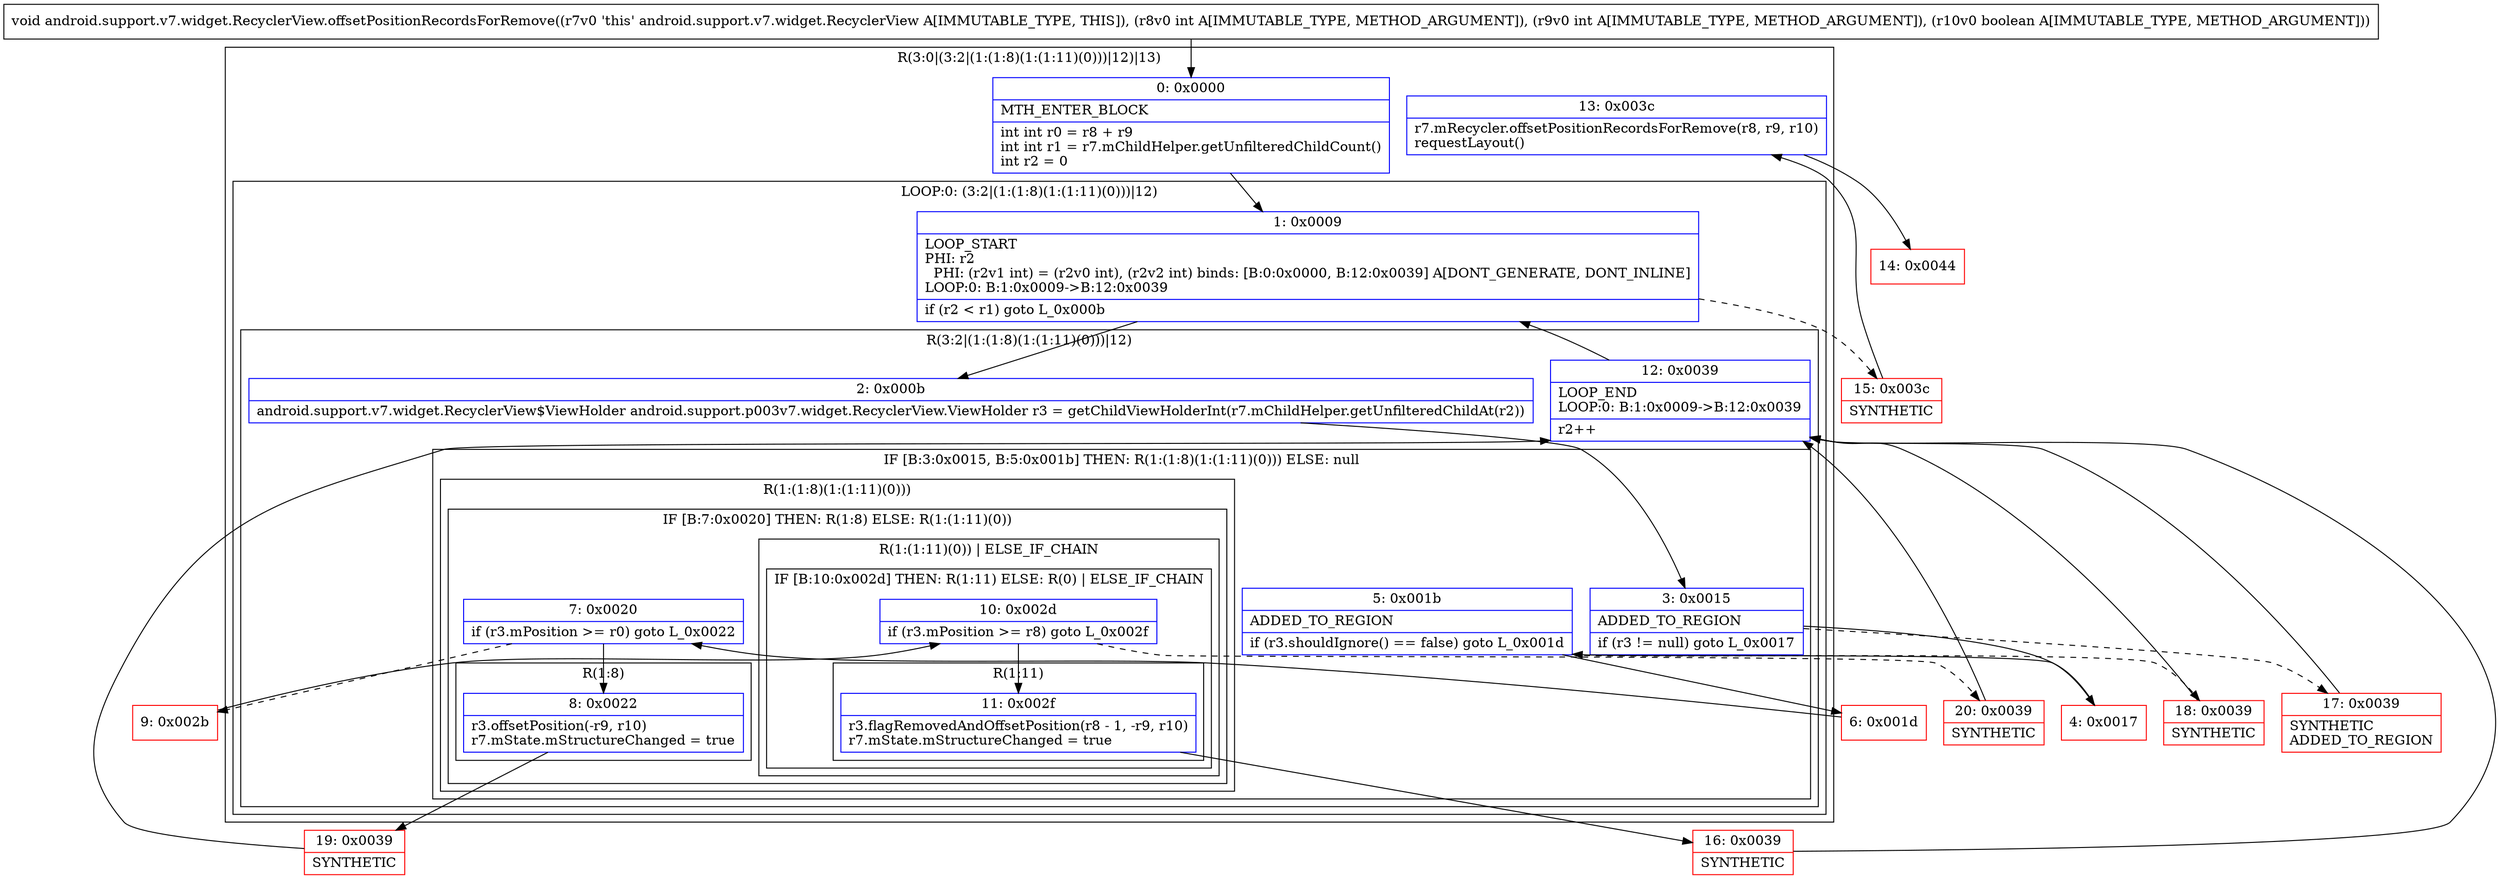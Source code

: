 digraph "CFG forandroid.support.v7.widget.RecyclerView.offsetPositionRecordsForRemove(IIZ)V" {
subgraph cluster_Region_326637942 {
label = "R(3:0|(3:2|(1:(1:8)(1:(1:11)(0)))|12)|13)";
node [shape=record,color=blue];
Node_0 [shape=record,label="{0\:\ 0x0000|MTH_ENTER_BLOCK\l|int int r0 = r8 + r9\lint int r1 = r7.mChildHelper.getUnfilteredChildCount()\lint r2 = 0\l}"];
subgraph cluster_LoopRegion_281998977 {
label = "LOOP:0: (3:2|(1:(1:8)(1:(1:11)(0)))|12)";
node [shape=record,color=blue];
Node_1 [shape=record,label="{1\:\ 0x0009|LOOP_START\lPHI: r2 \l  PHI: (r2v1 int) = (r2v0 int), (r2v2 int) binds: [B:0:0x0000, B:12:0x0039] A[DONT_GENERATE, DONT_INLINE]\lLOOP:0: B:1:0x0009\-\>B:12:0x0039\l|if (r2 \< r1) goto L_0x000b\l}"];
subgraph cluster_Region_1430456435 {
label = "R(3:2|(1:(1:8)(1:(1:11)(0)))|12)";
node [shape=record,color=blue];
Node_2 [shape=record,label="{2\:\ 0x000b|android.support.v7.widget.RecyclerView$ViewHolder android.support.p003v7.widget.RecyclerView.ViewHolder r3 = getChildViewHolderInt(r7.mChildHelper.getUnfilteredChildAt(r2))\l}"];
subgraph cluster_IfRegion_111351812 {
label = "IF [B:3:0x0015, B:5:0x001b] THEN: R(1:(1:8)(1:(1:11)(0))) ELSE: null";
node [shape=record,color=blue];
Node_3 [shape=record,label="{3\:\ 0x0015|ADDED_TO_REGION\l|if (r3 != null) goto L_0x0017\l}"];
Node_5 [shape=record,label="{5\:\ 0x001b|ADDED_TO_REGION\l|if (r3.shouldIgnore() == false) goto L_0x001d\l}"];
subgraph cluster_Region_23970696 {
label = "R(1:(1:8)(1:(1:11)(0)))";
node [shape=record,color=blue];
subgraph cluster_IfRegion_483492077 {
label = "IF [B:7:0x0020] THEN: R(1:8) ELSE: R(1:(1:11)(0))";
node [shape=record,color=blue];
Node_7 [shape=record,label="{7\:\ 0x0020|if (r3.mPosition \>= r0) goto L_0x0022\l}"];
subgraph cluster_Region_384116437 {
label = "R(1:8)";
node [shape=record,color=blue];
Node_8 [shape=record,label="{8\:\ 0x0022|r3.offsetPosition(\-r9, r10)\lr7.mState.mStructureChanged = true\l}"];
}
subgraph cluster_Region_1626982560 {
label = "R(1:(1:11)(0)) | ELSE_IF_CHAIN\l";
node [shape=record,color=blue];
subgraph cluster_IfRegion_1912123510 {
label = "IF [B:10:0x002d] THEN: R(1:11) ELSE: R(0) | ELSE_IF_CHAIN\l";
node [shape=record,color=blue];
Node_10 [shape=record,label="{10\:\ 0x002d|if (r3.mPosition \>= r8) goto L_0x002f\l}"];
subgraph cluster_Region_1018511018 {
label = "R(1:11)";
node [shape=record,color=blue];
Node_11 [shape=record,label="{11\:\ 0x002f|r3.flagRemovedAndOffsetPosition(r8 \- 1, \-r9, r10)\lr7.mState.mStructureChanged = true\l}"];
}
subgraph cluster_Region_204200787 {
label = "R(0)";
node [shape=record,color=blue];
}
}
}
}
}
}
Node_12 [shape=record,label="{12\:\ 0x0039|LOOP_END\lLOOP:0: B:1:0x0009\-\>B:12:0x0039\l|r2++\l}"];
}
}
Node_13 [shape=record,label="{13\:\ 0x003c|r7.mRecycler.offsetPositionRecordsForRemove(r8, r9, r10)\lrequestLayout()\l}"];
}
Node_4 [shape=record,color=red,label="{4\:\ 0x0017}"];
Node_6 [shape=record,color=red,label="{6\:\ 0x001d}"];
Node_9 [shape=record,color=red,label="{9\:\ 0x002b}"];
Node_14 [shape=record,color=red,label="{14\:\ 0x0044}"];
Node_15 [shape=record,color=red,label="{15\:\ 0x003c|SYNTHETIC\l}"];
Node_16 [shape=record,color=red,label="{16\:\ 0x0039|SYNTHETIC\l}"];
Node_17 [shape=record,color=red,label="{17\:\ 0x0039|SYNTHETIC\lADDED_TO_REGION\l}"];
Node_18 [shape=record,color=red,label="{18\:\ 0x0039|SYNTHETIC\l}"];
Node_19 [shape=record,color=red,label="{19\:\ 0x0039|SYNTHETIC\l}"];
Node_20 [shape=record,color=red,label="{20\:\ 0x0039|SYNTHETIC\l}"];
MethodNode[shape=record,label="{void android.support.v7.widget.RecyclerView.offsetPositionRecordsForRemove((r7v0 'this' android.support.v7.widget.RecyclerView A[IMMUTABLE_TYPE, THIS]), (r8v0 int A[IMMUTABLE_TYPE, METHOD_ARGUMENT]), (r9v0 int A[IMMUTABLE_TYPE, METHOD_ARGUMENT]), (r10v0 boolean A[IMMUTABLE_TYPE, METHOD_ARGUMENT])) }"];
MethodNode -> Node_0;
Node_0 -> Node_1;
Node_1 -> Node_2;
Node_1 -> Node_15[style=dashed];
Node_2 -> Node_3;
Node_3 -> Node_4;
Node_3 -> Node_17[style=dashed];
Node_5 -> Node_6;
Node_5 -> Node_18[style=dashed];
Node_7 -> Node_8;
Node_7 -> Node_9[style=dashed];
Node_8 -> Node_19;
Node_10 -> Node_11;
Node_10 -> Node_20[style=dashed];
Node_11 -> Node_16;
Node_12 -> Node_1;
Node_13 -> Node_14;
Node_4 -> Node_5;
Node_6 -> Node_7;
Node_9 -> Node_10;
Node_15 -> Node_13;
Node_16 -> Node_12;
Node_17 -> Node_12;
Node_18 -> Node_12;
Node_19 -> Node_12;
Node_20 -> Node_12;
}

